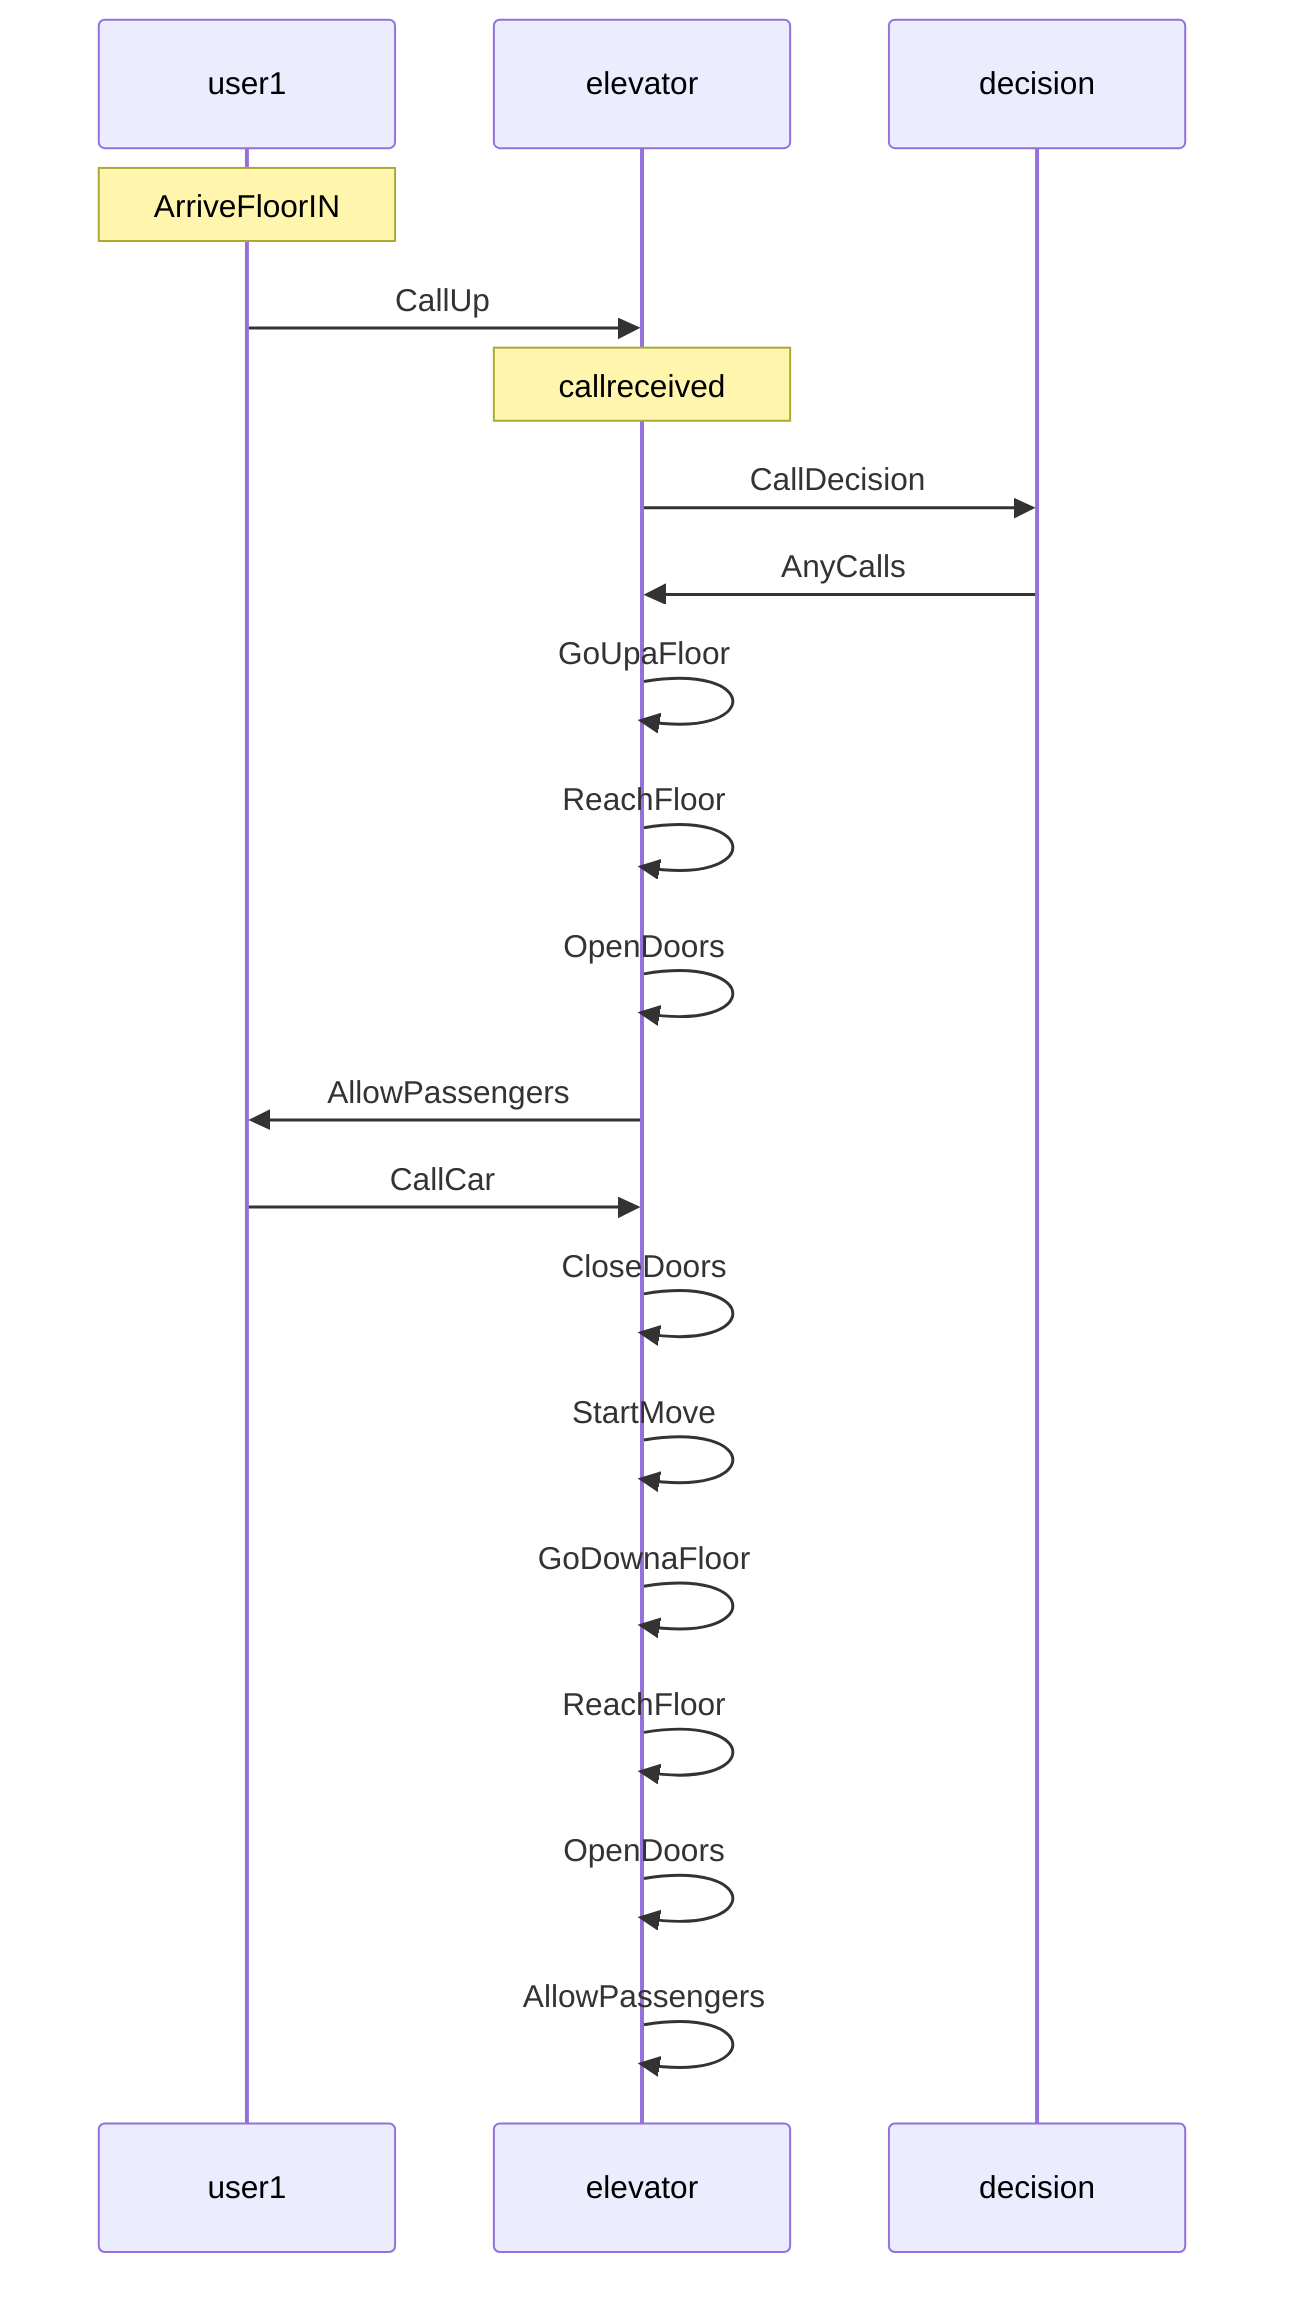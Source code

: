 sequenceDiagram 
note over user1:ArriveFloorIN
user1->>elevator:CallUp
note over elevator:callreceived
elevator->>decision:CallDecision
decision->>elevator:AnyCalls
elevator->>elevator:GoUpaFloor
elevator->>elevator:ReachFloor
elevator->>elevator:OpenDoors
elevator->>user1:AllowPassengers
user1->>elevator:CallCar
elevator->>elevator:CloseDoors
elevator->>elevator:StartMove
elevator->>elevator:GoDownaFloor
elevator->>elevator:ReachFloor
elevator->>elevator:OpenDoors
elevator->>elevator:AllowPassengers